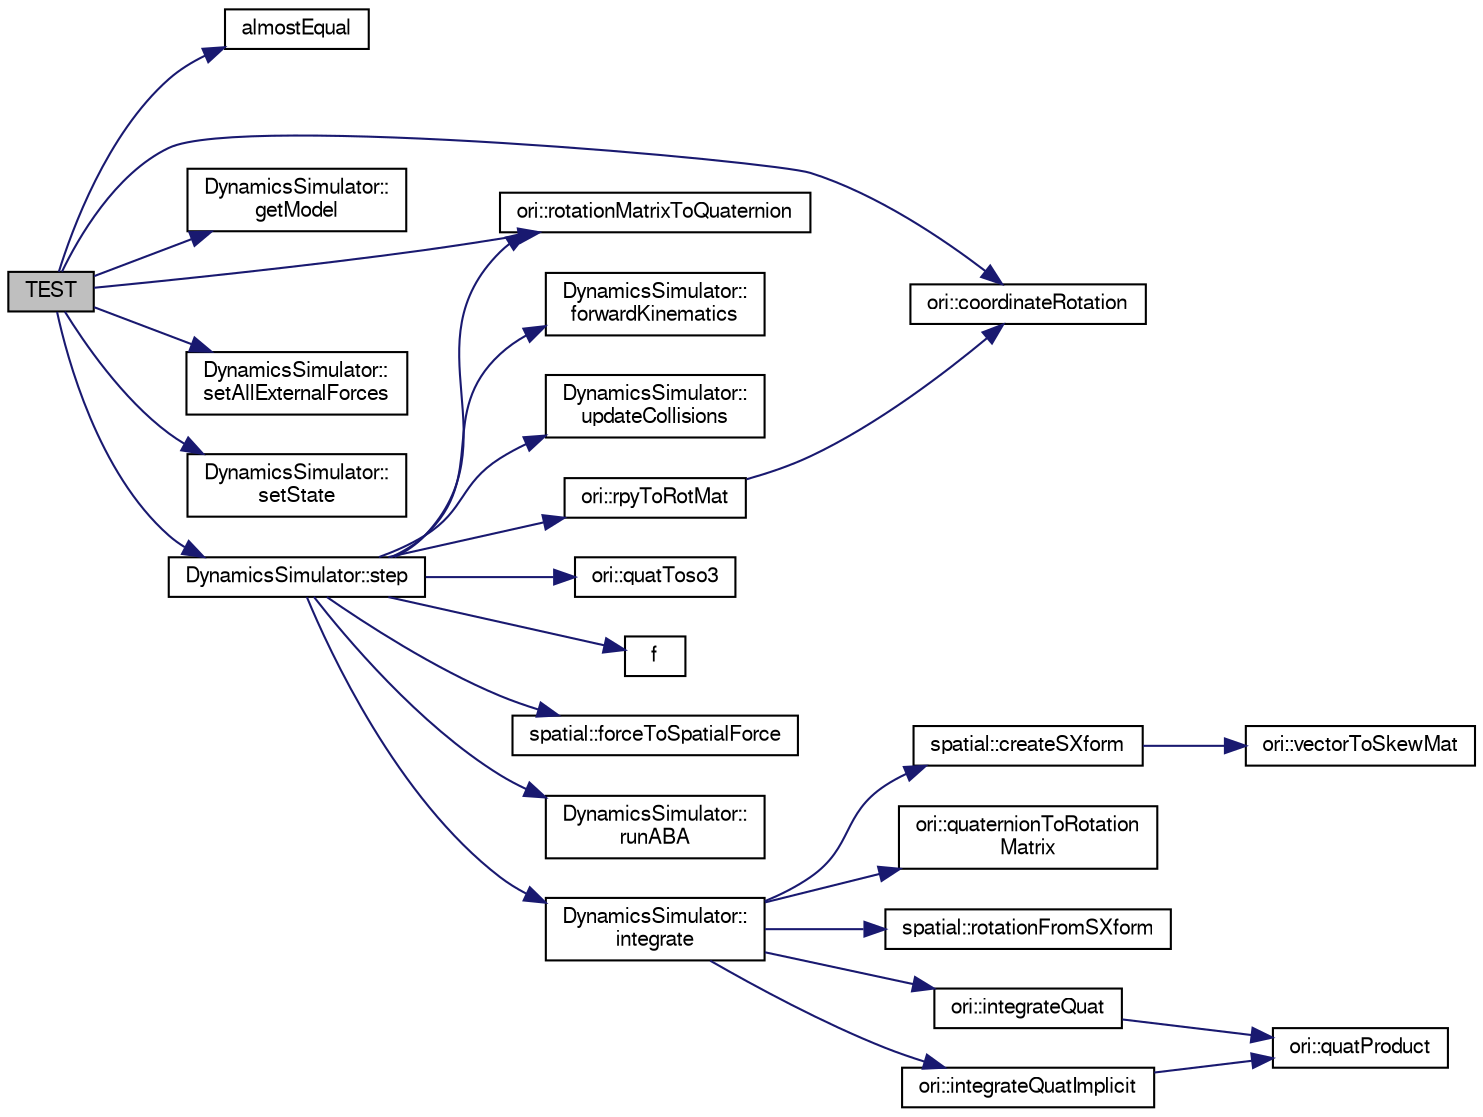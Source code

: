 digraph "TEST"
{
  edge [fontname="FreeSans",fontsize="10",labelfontname="FreeSans",labelfontsize="10"];
  node [fontname="FreeSans",fontsize="10",shape=record];
  rankdir="LR";
  Node1 [label="TEST",height=0.2,width=0.4,color="black", fillcolor="grey75", style="filled", fontcolor="black"];
  Node1 -> Node2 [color="midnightblue",fontsize="10",style="solid",fontname="FreeSans"];
  Node2 [label="almostEqual",height=0.2,width=0.4,color="black", fillcolor="white", style="filled",URL="$de/dda/_math_utilities_8h.html#aa06ec79f1e3170ea41b58ffbf35b9fb6"];
  Node1 -> Node3 [color="midnightblue",fontsize="10",style="solid",fontname="FreeSans"];
  Node3 [label="ori::coordinateRotation",height=0.2,width=0.4,color="black", fillcolor="white", style="filled",URL="$da/d9b/namespaceori.html#a537b8d0769c03e4cd8ef2b9a9dc8a760"];
  Node1 -> Node4 [color="midnightblue",fontsize="10",style="solid",fontname="FreeSans"];
  Node4 [label="DynamicsSimulator::\lgetModel",height=0.2,width=0.4,color="black", fillcolor="white", style="filled",URL="$d7/d9c/class_dynamics_simulator.html#a560cb59e43a731fd2a8bb4f54b4086bd"];
  Node1 -> Node5 [color="midnightblue",fontsize="10",style="solid",fontname="FreeSans"];
  Node5 [label="ori::rotationMatrixToQuaternion",height=0.2,width=0.4,color="black", fillcolor="white", style="filled",URL="$da/d9b/namespaceori.html#a73c3872af6870d856cedd662856fcaea"];
  Node1 -> Node6 [color="midnightblue",fontsize="10",style="solid",fontname="FreeSans"];
  Node6 [label="DynamicsSimulator::\lsetAllExternalForces",height=0.2,width=0.4,color="black", fillcolor="white", style="filled",URL="$d7/d9c/class_dynamics_simulator.html#a2310bcadca5b6ed12ec9cee898335625"];
  Node1 -> Node7 [color="midnightblue",fontsize="10",style="solid",fontname="FreeSans"];
  Node7 [label="DynamicsSimulator::\lsetState",height=0.2,width=0.4,color="black", fillcolor="white", style="filled",URL="$d7/d9c/class_dynamics_simulator.html#a1b185d90d2b15840ca57f8e2adcf84fb"];
  Node1 -> Node8 [color="midnightblue",fontsize="10",style="solid",fontname="FreeSans"];
  Node8 [label="DynamicsSimulator::step",height=0.2,width=0.4,color="black", fillcolor="white", style="filled",URL="$d7/d9c/class_dynamics_simulator.html#a84b25acaf7edf23f4f437a96a0d8ba05",tooltip="Initialize simulator with given model. "];
  Node8 -> Node9 [color="midnightblue",fontsize="10",style="solid",fontname="FreeSans"];
  Node9 [label="DynamicsSimulator::\lforwardKinematics",height=0.2,width=0.4,color="black", fillcolor="white", style="filled",URL="$d7/d9c/class_dynamics_simulator.html#a3c057386e8d437e8c5dbcae02acf935c",tooltip="Do forward kinematics for feet. "];
  Node8 -> Node10 [color="midnightblue",fontsize="10",style="solid",fontname="FreeSans"];
  Node10 [label="DynamicsSimulator::\lupdateCollisions",height=0.2,width=0.4,color="black", fillcolor="white", style="filled",URL="$d7/d9c/class_dynamics_simulator.html#ac2a79fc7a13298b6fa4b9fa87844106e"];
  Node8 -> Node11 [color="midnightblue",fontsize="10",style="solid",fontname="FreeSans"];
  Node11 [label="ori::rpyToRotMat",height=0.2,width=0.4,color="black", fillcolor="white", style="filled",URL="$da/d9b/namespaceori.html#add867f41c8046a8bba05611e25c8dfcd"];
  Node11 -> Node3 [color="midnightblue",fontsize="10",style="solid",fontname="FreeSans"];
  Node8 -> Node5 [color="midnightblue",fontsize="10",style="solid",fontname="FreeSans"];
  Node8 -> Node12 [color="midnightblue",fontsize="10",style="solid",fontname="FreeSans"];
  Node12 [label="ori::quatToso3",height=0.2,width=0.4,color="black", fillcolor="white", style="filled",URL="$da/d9b/namespaceori.html#a90e9fca31a184b48790b43aa6f44fcbd"];
  Node8 -> Node13 [color="midnightblue",fontsize="10",style="solid",fontname="FreeSans"];
  Node13 [label="f",height=0.2,width=0.4,color="black", fillcolor="white", style="filled",URL="$dc/dd7/test__casadi_8cpp.html#ae20d7fba59865a21504b65cdb44cbfe5"];
  Node8 -> Node14 [color="midnightblue",fontsize="10",style="solid",fontname="FreeSans"];
  Node14 [label="spatial::forceToSpatialForce",height=0.2,width=0.4,color="black", fillcolor="white", style="filled",URL="$de/d1a/namespacespatial.html#a3b32f3f809891285d9f1a8cf3c7cd16e"];
  Node8 -> Node15 [color="midnightblue",fontsize="10",style="solid",fontname="FreeSans"];
  Node15 [label="DynamicsSimulator::\lrunABA",height=0.2,width=0.4,color="black", fillcolor="white", style="filled",URL="$d7/d9c/class_dynamics_simulator.html#ab7c1b6d1eb8d4893458b6910b1f9d331",tooltip="Simulate forward one step. "];
  Node8 -> Node16 [color="midnightblue",fontsize="10",style="solid",fontname="FreeSans"];
  Node16 [label="DynamicsSimulator::\lintegrate",height=0.2,width=0.4,color="black", fillcolor="white", style="filled",URL="$d7/d9c/class_dynamics_simulator.html#aa713195f636bdfd32743ad5cd5385fcd",tooltip="Integrate to find new _state. "];
  Node16 -> Node17 [color="midnightblue",fontsize="10",style="solid",fontname="FreeSans"];
  Node17 [label="spatial::createSXform",height=0.2,width=0.4,color="black", fillcolor="white", style="filled",URL="$de/d1a/namespacespatial.html#ae4a2145f3028087511b4f17c0152ec83"];
  Node17 -> Node18 [color="midnightblue",fontsize="10",style="solid",fontname="FreeSans"];
  Node18 [label="ori::vectorToSkewMat",height=0.2,width=0.4,color="black", fillcolor="white", style="filled",URL="$da/d9b/namespaceori.html#a153f2a76610f0c5524da3f8bf8fa4dfa"];
  Node16 -> Node19 [color="midnightblue",fontsize="10",style="solid",fontname="FreeSans"];
  Node19 [label="ori::quaternionToRotation\lMatrix",height=0.2,width=0.4,color="black", fillcolor="white", style="filled",URL="$da/d9b/namespaceori.html#af88fa91d686c646d41f9b747a6bc90f0"];
  Node16 -> Node20 [color="midnightblue",fontsize="10",style="solid",fontname="FreeSans"];
  Node20 [label="spatial::rotationFromSXform",height=0.2,width=0.4,color="black", fillcolor="white", style="filled",URL="$de/d1a/namespacespatial.html#abdc3cd991206414d80d9f89be27e3633"];
  Node16 -> Node21 [color="midnightblue",fontsize="10",style="solid",fontname="FreeSans"];
  Node21 [label="ori::integrateQuat",height=0.2,width=0.4,color="black", fillcolor="white", style="filled",URL="$da/d9b/namespaceori.html#ac12ecf143879de178929ecaad1714a6a"];
  Node21 -> Node22 [color="midnightblue",fontsize="10",style="solid",fontname="FreeSans"];
  Node22 [label="ori::quatProduct",height=0.2,width=0.4,color="black", fillcolor="white", style="filled",URL="$da/d9b/namespaceori.html#a89494866325446c634184782e56113ff"];
  Node16 -> Node23 [color="midnightblue",fontsize="10",style="solid",fontname="FreeSans"];
  Node23 [label="ori::integrateQuatImplicit",height=0.2,width=0.4,color="black", fillcolor="white", style="filled",URL="$da/d9b/namespaceori.html#a24ac869b814e7e46a63c4ee97e3279ea"];
  Node23 -> Node22 [color="midnightblue",fontsize="10",style="solid",fontname="FreeSans"];
}
